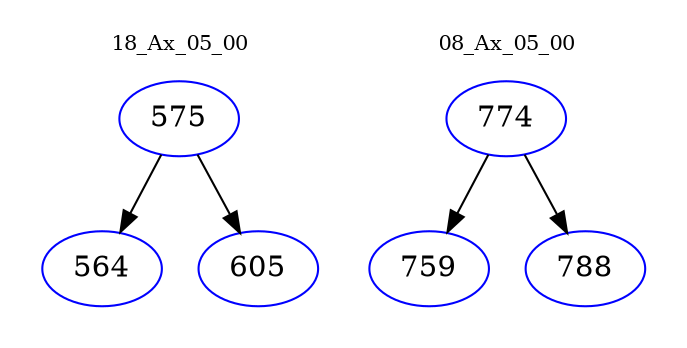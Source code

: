 digraph{
subgraph cluster_0 {
color = white
label = "18_Ax_05_00";
fontsize=10;
T0_575 [label="575", color="blue"]
T0_575 -> T0_564 [color="black"]
T0_564 [label="564", color="blue"]
T0_575 -> T0_605 [color="black"]
T0_605 [label="605", color="blue"]
}
subgraph cluster_1 {
color = white
label = "08_Ax_05_00";
fontsize=10;
T1_774 [label="774", color="blue"]
T1_774 -> T1_759 [color="black"]
T1_759 [label="759", color="blue"]
T1_774 -> T1_788 [color="black"]
T1_788 [label="788", color="blue"]
}
}
